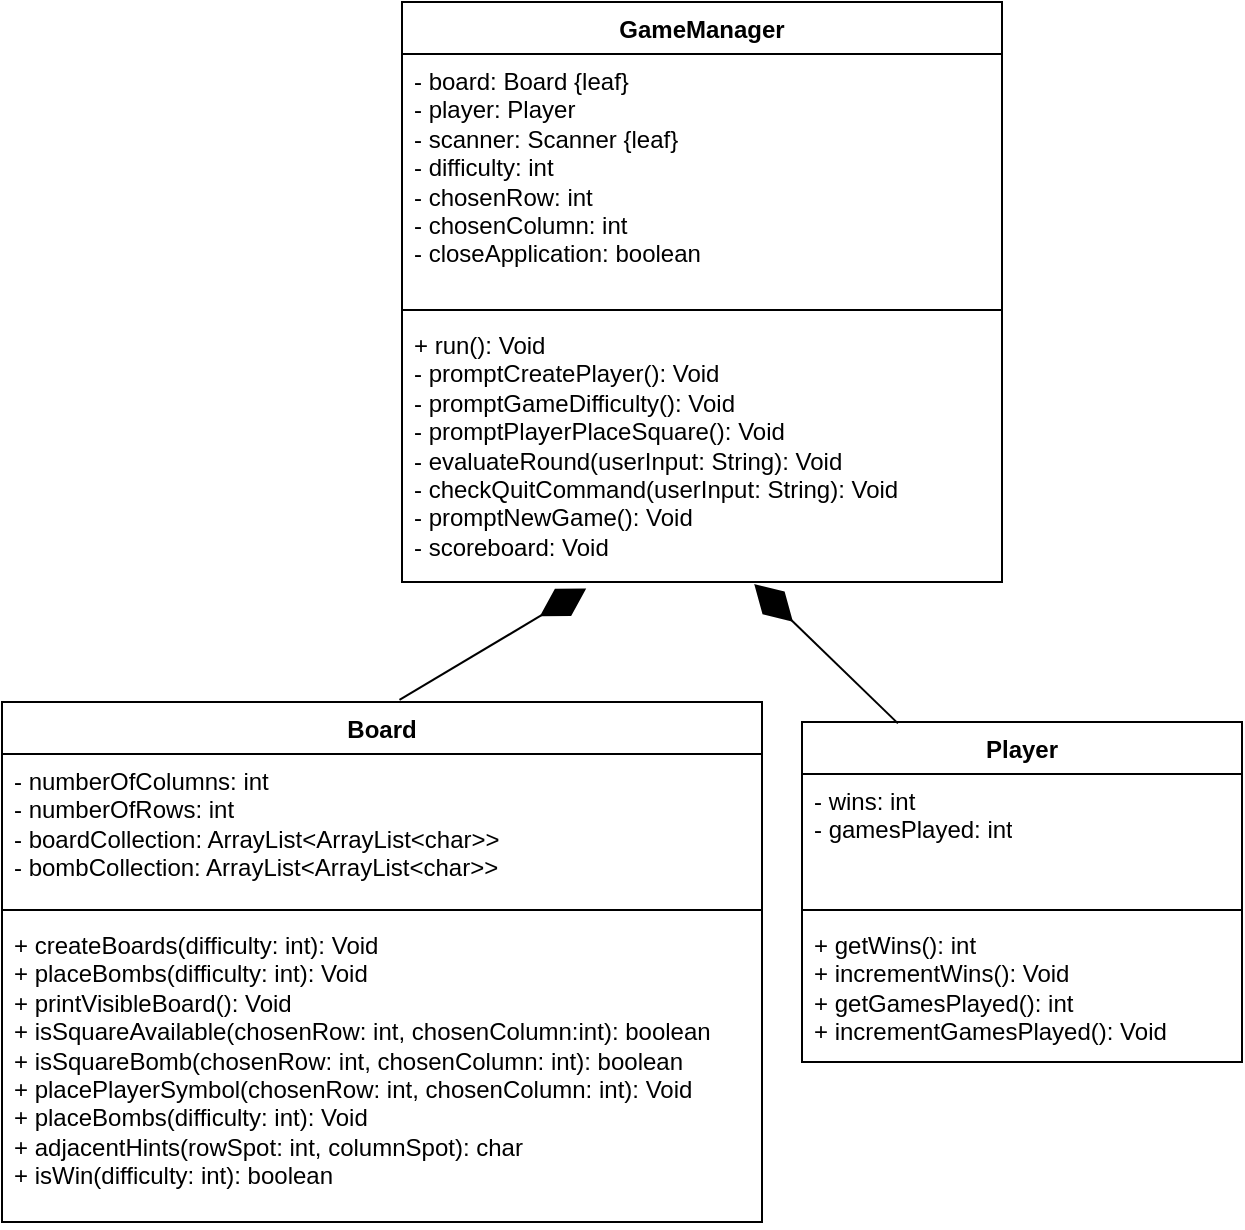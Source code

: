 <mxfile version="24.8.3">
  <diagram name="Page-1" id="RZKibCni7g9kxZXS_z_n">
    <mxGraphModel dx="703" dy="446" grid="1" gridSize="10" guides="1" tooltips="1" connect="1" arrows="1" fold="1" page="1" pageScale="1" pageWidth="827" pageHeight="1169" math="0" shadow="0">
      <root>
        <mxCell id="0" />
        <mxCell id="1" parent="0" />
        <mxCell id="U2EwRurGT0Z17VS3B1_g-1" value="Player" style="swimlane;fontStyle=1;align=center;verticalAlign=top;childLayout=stackLayout;horizontal=1;startSize=26;horizontalStack=0;resizeParent=1;resizeParentMax=0;resizeLast=0;collapsible=1;marginBottom=0;whiteSpace=wrap;html=1;" parent="1" vertex="1">
          <mxGeometry x="490" y="380" width="220" height="170" as="geometry" />
        </mxCell>
        <mxCell id="U2EwRurGT0Z17VS3B1_g-2" value="&lt;div&gt;- wins: int&lt;/div&gt;&lt;div&gt;&lt;span style=&quot;background-color: initial;&quot;&gt;- gamesPlayed: int&lt;/span&gt;&lt;br&gt;&lt;/div&gt;&lt;div&gt;&lt;br&gt;&lt;/div&gt;" style="text;strokeColor=none;fillColor=none;align=left;verticalAlign=top;spacingLeft=4;spacingRight=4;overflow=hidden;rotatable=0;points=[[0,0.5],[1,0.5]];portConstraint=eastwest;whiteSpace=wrap;html=1;" parent="U2EwRurGT0Z17VS3B1_g-1" vertex="1">
          <mxGeometry y="26" width="220" height="64" as="geometry" />
        </mxCell>
        <mxCell id="U2EwRurGT0Z17VS3B1_g-3" value="" style="line;strokeWidth=1;fillColor=none;align=left;verticalAlign=middle;spacingTop=-1;spacingLeft=3;spacingRight=3;rotatable=0;labelPosition=right;points=[];portConstraint=eastwest;strokeColor=inherit;" parent="U2EwRurGT0Z17VS3B1_g-1" vertex="1">
          <mxGeometry y="90" width="220" height="8" as="geometry" />
        </mxCell>
        <mxCell id="U2EwRurGT0Z17VS3B1_g-4" value="&lt;div&gt;&lt;span style=&quot;background-color: initial;&quot;&gt;+ getWins(): int&lt;/span&gt;&lt;br&gt;&lt;/div&gt;&lt;div&gt;+ incrementWins(): Void&lt;/div&gt;&lt;div&gt;+ getGamesPlayed(): int&lt;/div&gt;&lt;div&gt;+ incrementGamesPlayed(): Void&lt;/div&gt;" style="text;strokeColor=none;fillColor=none;align=left;verticalAlign=top;spacingLeft=4;spacingRight=4;overflow=hidden;rotatable=0;points=[[0,0.5],[1,0.5]];portConstraint=eastwest;whiteSpace=wrap;html=1;" parent="U2EwRurGT0Z17VS3B1_g-1" vertex="1">
          <mxGeometry y="98" width="220" height="72" as="geometry" />
        </mxCell>
        <mxCell id="U2EwRurGT0Z17VS3B1_g-6" value="Board" style="swimlane;fontStyle=1;align=center;verticalAlign=top;childLayout=stackLayout;horizontal=1;startSize=26;horizontalStack=0;resizeParent=1;resizeParentMax=0;resizeLast=0;collapsible=1;marginBottom=0;whiteSpace=wrap;html=1;" parent="1" vertex="1">
          <mxGeometry x="90" y="370" width="380" height="260" as="geometry" />
        </mxCell>
        <mxCell id="U2EwRurGT0Z17VS3B1_g-7" value="- numberOfColumns: int&lt;div&gt;- numberOfRows: int&lt;br&gt;&lt;div&gt;- boardCollection: ArrayList&amp;lt;ArrayList&amp;lt;char&amp;gt;&amp;gt;&lt;/div&gt;&lt;div&gt;&lt;span style=&quot;background-color: initial;&quot;&gt;- bombCollection: ArrayList&amp;lt;ArrayList&amp;lt;char&amp;gt;&amp;gt;&lt;/span&gt;&lt;/div&gt;&lt;/div&gt;" style="text;strokeColor=none;fillColor=none;align=left;verticalAlign=top;spacingLeft=4;spacingRight=4;overflow=hidden;rotatable=0;points=[[0,0.5],[1,0.5]];portConstraint=eastwest;whiteSpace=wrap;html=1;" parent="U2EwRurGT0Z17VS3B1_g-6" vertex="1">
          <mxGeometry y="26" width="380" height="74" as="geometry" />
        </mxCell>
        <mxCell id="U2EwRurGT0Z17VS3B1_g-8" value="" style="line;strokeWidth=1;fillColor=none;align=left;verticalAlign=middle;spacingTop=-1;spacingLeft=3;spacingRight=3;rotatable=0;labelPosition=right;points=[];portConstraint=eastwest;strokeColor=inherit;" parent="U2EwRurGT0Z17VS3B1_g-6" vertex="1">
          <mxGeometry y="100" width="380" height="8" as="geometry" />
        </mxCell>
        <mxCell id="U2EwRurGT0Z17VS3B1_g-9" value="+ createBoards(difficulty: int): Void&lt;div&gt;+ placeBombs(difficulty: int): Void&lt;/div&gt;&lt;div&gt;+ printVisibleBoard(): Void&lt;/div&gt;&lt;div&gt;&lt;span style=&quot;background-color: initial;&quot;&gt;+ isSquareAvailable(chosenRow: int, chosenColumn:int): boolean&lt;/span&gt;&lt;br&gt;&lt;/div&gt;&lt;div&gt;+ isSquareBomb(chosenRow: int, chosenColumn: int): boolean&lt;/div&gt;&lt;div&gt;+ placePlayerSymbol(chosenRow: int, chosenColumn: int): Void&lt;/div&gt;&lt;div&gt;+ placeBombs(difficulty: int): Void&lt;/div&gt;&lt;div&gt;+ adjacentHints(rowSpot: int, columnSpot): char&lt;/div&gt;&lt;div&gt;+ isWin(difficulty: int): boolean&lt;/div&gt;&lt;div&gt;&lt;div&gt;&lt;br&gt;&lt;/div&gt;&lt;/div&gt;" style="text;strokeColor=none;fillColor=none;align=left;verticalAlign=top;spacingLeft=4;spacingRight=4;overflow=hidden;rotatable=0;points=[[0,0.5],[1,0.5]];portConstraint=eastwest;whiteSpace=wrap;html=1;" parent="U2EwRurGT0Z17VS3B1_g-6" vertex="1">
          <mxGeometry y="108" width="380" height="152" as="geometry" />
        </mxCell>
        <mxCell id="U2EwRurGT0Z17VS3B1_g-10" value="GameManager" style="swimlane;fontStyle=1;align=center;verticalAlign=top;childLayout=stackLayout;horizontal=1;startSize=26;horizontalStack=0;resizeParent=1;resizeParentMax=0;resizeLast=0;collapsible=1;marginBottom=0;whiteSpace=wrap;html=1;" parent="1" vertex="1">
          <mxGeometry x="290" y="20" width="300" height="290" as="geometry" />
        </mxCell>
        <mxCell id="U2EwRurGT0Z17VS3B1_g-11" value="- board: Board {leaf}&lt;br&gt;&lt;div&gt;- player: Player&lt;/div&gt;&lt;div&gt;- scanner: Scanner {leaf}&lt;/div&gt;&lt;div&gt;- difficulty: int&lt;/div&gt;&lt;div&gt;- chosenRow: int&lt;/div&gt;&lt;div&gt;- chosenColumn: int&lt;/div&gt;&lt;div&gt;- closeApplication: boolean&lt;/div&gt;" style="text;strokeColor=none;fillColor=none;align=left;verticalAlign=top;spacingLeft=4;spacingRight=4;overflow=hidden;rotatable=0;points=[[0,0.5],[1,0.5]];portConstraint=eastwest;whiteSpace=wrap;html=1;" parent="U2EwRurGT0Z17VS3B1_g-10" vertex="1">
          <mxGeometry y="26" width="300" height="124" as="geometry" />
        </mxCell>
        <mxCell id="U2EwRurGT0Z17VS3B1_g-12" value="" style="line;strokeWidth=1;fillColor=none;align=left;verticalAlign=middle;spacingTop=-1;spacingLeft=3;spacingRight=3;rotatable=0;labelPosition=right;points=[];portConstraint=eastwest;strokeColor=inherit;" parent="U2EwRurGT0Z17VS3B1_g-10" vertex="1">
          <mxGeometry y="150" width="300" height="8" as="geometry" />
        </mxCell>
        <mxCell id="U2EwRurGT0Z17VS3B1_g-13" value="+ run(): Void&lt;div&gt;- promptCreatePlayer(): Void&lt;/div&gt;&lt;div&gt;- promptGameDifficulty(): Void&lt;/div&gt;&lt;div&gt;&lt;span style=&quot;background-color: initial;&quot;&gt;- promptPlayerPlaceSquare(): Void&lt;/span&gt;&lt;br&gt;&lt;/div&gt;&lt;div&gt;- evaluateRound(userInput: String): Void&lt;/div&gt;&lt;div&gt;&lt;span style=&quot;background-color: initial;&quot;&gt;- checkQuitCommand(userInput: String): Void&lt;/span&gt;&lt;br&gt;&lt;/div&gt;&lt;div&gt;&lt;span style=&quot;background-color: initial;&quot;&gt;- promptNewGame(): Void&lt;/span&gt;&lt;/div&gt;&lt;div&gt;&lt;span style=&quot;background-color: initial;&quot;&gt;- scoreboard: Void&lt;/span&gt;&lt;/div&gt;" style="text;strokeColor=none;fillColor=none;align=left;verticalAlign=top;spacingLeft=4;spacingRight=4;overflow=hidden;rotatable=0;points=[[0,0.5],[1,0.5]];portConstraint=eastwest;whiteSpace=wrap;html=1;" parent="U2EwRurGT0Z17VS3B1_g-10" vertex="1">
          <mxGeometry y="158" width="300" height="132" as="geometry" />
        </mxCell>
        <mxCell id="U2EwRurGT0Z17VS3B1_g-14" value="" style="endArrow=diamondThin;endFill=1;endSize=24;html=1;rounded=0;exitX=0.523;exitY=-0.004;exitDx=0;exitDy=0;exitPerimeter=0;entryX=0.307;entryY=1.025;entryDx=0;entryDy=0;entryPerimeter=0;" parent="1" source="U2EwRurGT0Z17VS3B1_g-6" target="U2EwRurGT0Z17VS3B1_g-13" edge="1">
          <mxGeometry width="160" relative="1" as="geometry">
            <mxPoint x="500" y="450" as="sourcePoint" />
            <mxPoint x="450" y="320" as="targetPoint" />
          </mxGeometry>
        </mxCell>
        <mxCell id="U2EwRurGT0Z17VS3B1_g-15" value="" style="endArrow=diamondThin;endFill=1;endSize=24;html=1;rounded=0;entryX=0.587;entryY=1.008;entryDx=0;entryDy=0;entryPerimeter=0;exitX=0.218;exitY=0.004;exitDx=0;exitDy=0;exitPerimeter=0;" parent="1" source="U2EwRurGT0Z17VS3B1_g-1" target="U2EwRurGT0Z17VS3B1_g-13" edge="1">
          <mxGeometry width="160" relative="1" as="geometry">
            <mxPoint x="500" y="360" as="sourcePoint" />
            <mxPoint x="660" y="360" as="targetPoint" />
          </mxGeometry>
        </mxCell>
      </root>
    </mxGraphModel>
  </diagram>
</mxfile>
